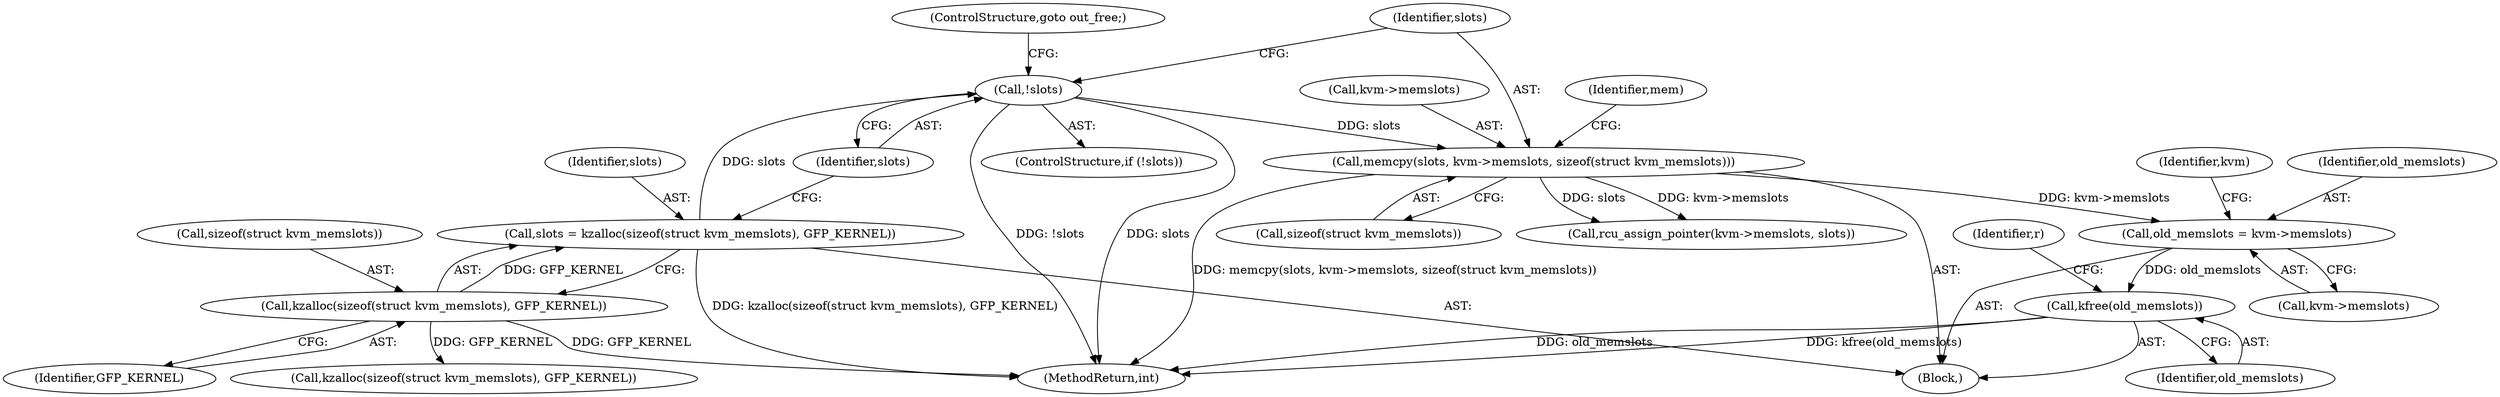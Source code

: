 digraph "0_linux_fa3d315a4ce2c0891cdde262562e710d95fba19e@API" {
"1000536" [label="(Call,kfree(old_memslots))"];
"1000519" [label="(Call,old_memslots = kvm->memslots)"];
"1000480" [label="(Call,memcpy(slots, kvm->memslots, sizeof(struct kvm_memslots)))"];
"1000477" [label="(Call,!slots)"];
"1000470" [label="(Call,slots = kzalloc(sizeof(struct kvm_memslots), GFP_KERNEL))"];
"1000472" [label="(Call,kzalloc(sizeof(struct kvm_memslots), GFP_KERNEL))"];
"1000479" [label="(ControlStructure,goto out_free;)"];
"1000477" [label="(Call,!slots)"];
"1000476" [label="(ControlStructure,if (!slots))"];
"1000485" [label="(Call,sizeof(struct kvm_memslots))"];
"1000521" [label="(Call,kvm->memslots)"];
"1000524" [label="(Call,rcu_assign_pointer(kvm->memslots, slots))"];
"1000480" [label="(Call,memcpy(slots, kvm->memslots, sizeof(struct kvm_memslots)))"];
"1000537" [label="(Identifier,old_memslots)"];
"1000465" [label="(Block,)"];
"1000536" [label="(Call,kfree(old_memslots))"];
"1000490" [label="(Identifier,mem)"];
"1000520" [label="(Identifier,old_memslots)"];
"1000471" [label="(Identifier,slots)"];
"1000475" [label="(Identifier,GFP_KERNEL)"];
"1000470" [label="(Call,slots = kzalloc(sizeof(struct kvm_memslots), GFP_KERNEL))"];
"1000643" [label="(MethodReturn,int)"];
"1000526" [label="(Identifier,kvm)"];
"1000553" [label="(Call,kzalloc(sizeof(struct kvm_memslots), GFP_KERNEL))"];
"1000481" [label="(Identifier,slots)"];
"1000519" [label="(Call,old_memslots = kvm->memslots)"];
"1000478" [label="(Identifier,slots)"];
"1000472" [label="(Call,kzalloc(sizeof(struct kvm_memslots), GFP_KERNEL))"];
"1000539" [label="(Identifier,r)"];
"1000482" [label="(Call,kvm->memslots)"];
"1000473" [label="(Call,sizeof(struct kvm_memslots))"];
"1000536" -> "1000465"  [label="AST: "];
"1000536" -> "1000537"  [label="CFG: "];
"1000537" -> "1000536"  [label="AST: "];
"1000539" -> "1000536"  [label="CFG: "];
"1000536" -> "1000643"  [label="DDG: kfree(old_memslots)"];
"1000536" -> "1000643"  [label="DDG: old_memslots"];
"1000519" -> "1000536"  [label="DDG: old_memslots"];
"1000519" -> "1000465"  [label="AST: "];
"1000519" -> "1000521"  [label="CFG: "];
"1000520" -> "1000519"  [label="AST: "];
"1000521" -> "1000519"  [label="AST: "];
"1000526" -> "1000519"  [label="CFG: "];
"1000480" -> "1000519"  [label="DDG: kvm->memslots"];
"1000480" -> "1000465"  [label="AST: "];
"1000480" -> "1000485"  [label="CFG: "];
"1000481" -> "1000480"  [label="AST: "];
"1000482" -> "1000480"  [label="AST: "];
"1000485" -> "1000480"  [label="AST: "];
"1000490" -> "1000480"  [label="CFG: "];
"1000480" -> "1000643"  [label="DDG: memcpy(slots, kvm->memslots, sizeof(struct kvm_memslots))"];
"1000477" -> "1000480"  [label="DDG: slots"];
"1000480" -> "1000524"  [label="DDG: kvm->memslots"];
"1000480" -> "1000524"  [label="DDG: slots"];
"1000477" -> "1000476"  [label="AST: "];
"1000477" -> "1000478"  [label="CFG: "];
"1000478" -> "1000477"  [label="AST: "];
"1000479" -> "1000477"  [label="CFG: "];
"1000481" -> "1000477"  [label="CFG: "];
"1000477" -> "1000643"  [label="DDG: !slots"];
"1000477" -> "1000643"  [label="DDG: slots"];
"1000470" -> "1000477"  [label="DDG: slots"];
"1000470" -> "1000465"  [label="AST: "];
"1000470" -> "1000472"  [label="CFG: "];
"1000471" -> "1000470"  [label="AST: "];
"1000472" -> "1000470"  [label="AST: "];
"1000478" -> "1000470"  [label="CFG: "];
"1000470" -> "1000643"  [label="DDG: kzalloc(sizeof(struct kvm_memslots), GFP_KERNEL)"];
"1000472" -> "1000470"  [label="DDG: GFP_KERNEL"];
"1000472" -> "1000475"  [label="CFG: "];
"1000473" -> "1000472"  [label="AST: "];
"1000475" -> "1000472"  [label="AST: "];
"1000472" -> "1000643"  [label="DDG: GFP_KERNEL"];
"1000472" -> "1000553"  [label="DDG: GFP_KERNEL"];
}
